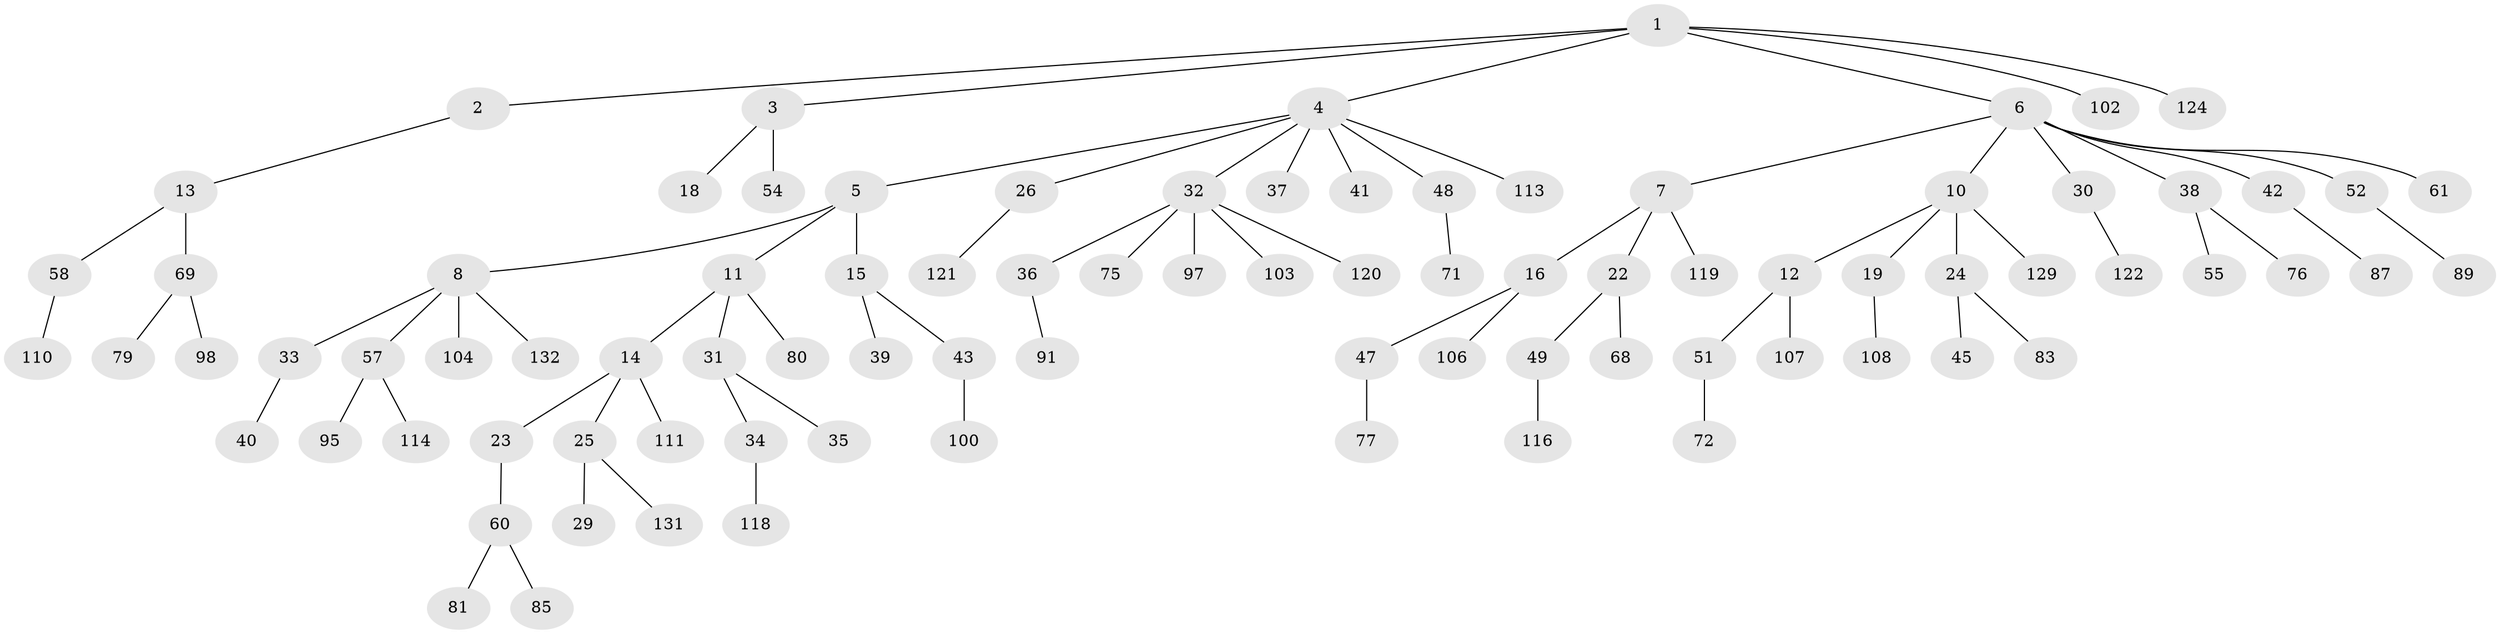 // original degree distribution, {5: 0.022556390977443608, 3: 0.14285714285714285, 6: 0.015037593984962405, 4: 0.08270676691729323, 9: 0.007518796992481203, 2: 0.22556390977443608, 1: 0.5037593984962406}
// Generated by graph-tools (version 1.1) at 2025/11/02/27/25 16:11:29]
// undirected, 88 vertices, 87 edges
graph export_dot {
graph [start="1"]
  node [color=gray90,style=filled];
  1 [super="+96"];
  2 [super="+56"];
  3;
  4 [super="+9"];
  5;
  6 [super="+65"];
  7 [super="+130"];
  8 [super="+21"];
  10 [super="+78"];
  11 [super="+27"];
  12 [super="+50"];
  13 [super="+20"];
  14 [super="+17"];
  15 [super="+67"];
  16 [super="+63"];
  18;
  19;
  22 [super="+99"];
  23;
  24 [super="+28"];
  25 [super="+123"];
  26 [super="+59"];
  29 [super="+44"];
  30 [super="+92"];
  31 [super="+53"];
  32 [super="+90"];
  33;
  34 [super="+46"];
  35;
  36 [super="+125"];
  37;
  38 [super="+86"];
  39 [super="+64"];
  40 [super="+93"];
  41;
  42 [super="+74"];
  43 [super="+109"];
  45 [super="+117"];
  47;
  48 [super="+73"];
  49 [super="+133"];
  51 [super="+66"];
  52 [super="+94"];
  54 [super="+82"];
  55;
  57 [super="+112"];
  58 [super="+70"];
  60 [super="+62"];
  61;
  68;
  69 [super="+84"];
  71;
  72 [super="+101"];
  75 [super="+115"];
  76 [super="+88"];
  77 [super="+105"];
  79 [super="+128"];
  80;
  81;
  83;
  85;
  87;
  89;
  91;
  95;
  97;
  98;
  100;
  102;
  103;
  104;
  106 [super="+126"];
  107;
  108 [super="+127"];
  110;
  111;
  113;
  114;
  116;
  118;
  119;
  120;
  121;
  122;
  124;
  129;
  131;
  132;
  1 -- 2;
  1 -- 3;
  1 -- 4;
  1 -- 6;
  1 -- 124;
  1 -- 102;
  2 -- 13;
  3 -- 18;
  3 -- 54;
  4 -- 5;
  4 -- 37;
  4 -- 41;
  4 -- 48;
  4 -- 32;
  4 -- 113;
  4 -- 26;
  5 -- 8;
  5 -- 11;
  5 -- 15;
  6 -- 7;
  6 -- 10;
  6 -- 30;
  6 -- 38;
  6 -- 42;
  6 -- 52;
  6 -- 61;
  7 -- 16;
  7 -- 22;
  7 -- 119;
  8 -- 57;
  8 -- 33;
  8 -- 104;
  8 -- 132;
  10 -- 12;
  10 -- 19;
  10 -- 24;
  10 -- 129;
  11 -- 14;
  11 -- 80;
  11 -- 31;
  12 -- 51;
  12 -- 107;
  13 -- 69;
  13 -- 58;
  14 -- 23;
  14 -- 25;
  14 -- 111;
  15 -- 39;
  15 -- 43;
  16 -- 47;
  16 -- 106;
  19 -- 108;
  22 -- 49;
  22 -- 68;
  23 -- 60;
  24 -- 45;
  24 -- 83;
  25 -- 29;
  25 -- 131;
  26 -- 121;
  30 -- 122;
  31 -- 34;
  31 -- 35;
  32 -- 36;
  32 -- 75;
  32 -- 103;
  32 -- 97;
  32 -- 120;
  33 -- 40;
  34 -- 118;
  36 -- 91;
  38 -- 55;
  38 -- 76;
  42 -- 87;
  43 -- 100;
  47 -- 77;
  48 -- 71;
  49 -- 116;
  51 -- 72;
  52 -- 89;
  57 -- 95;
  57 -- 114;
  58 -- 110;
  60 -- 85;
  60 -- 81;
  69 -- 79;
  69 -- 98;
}
